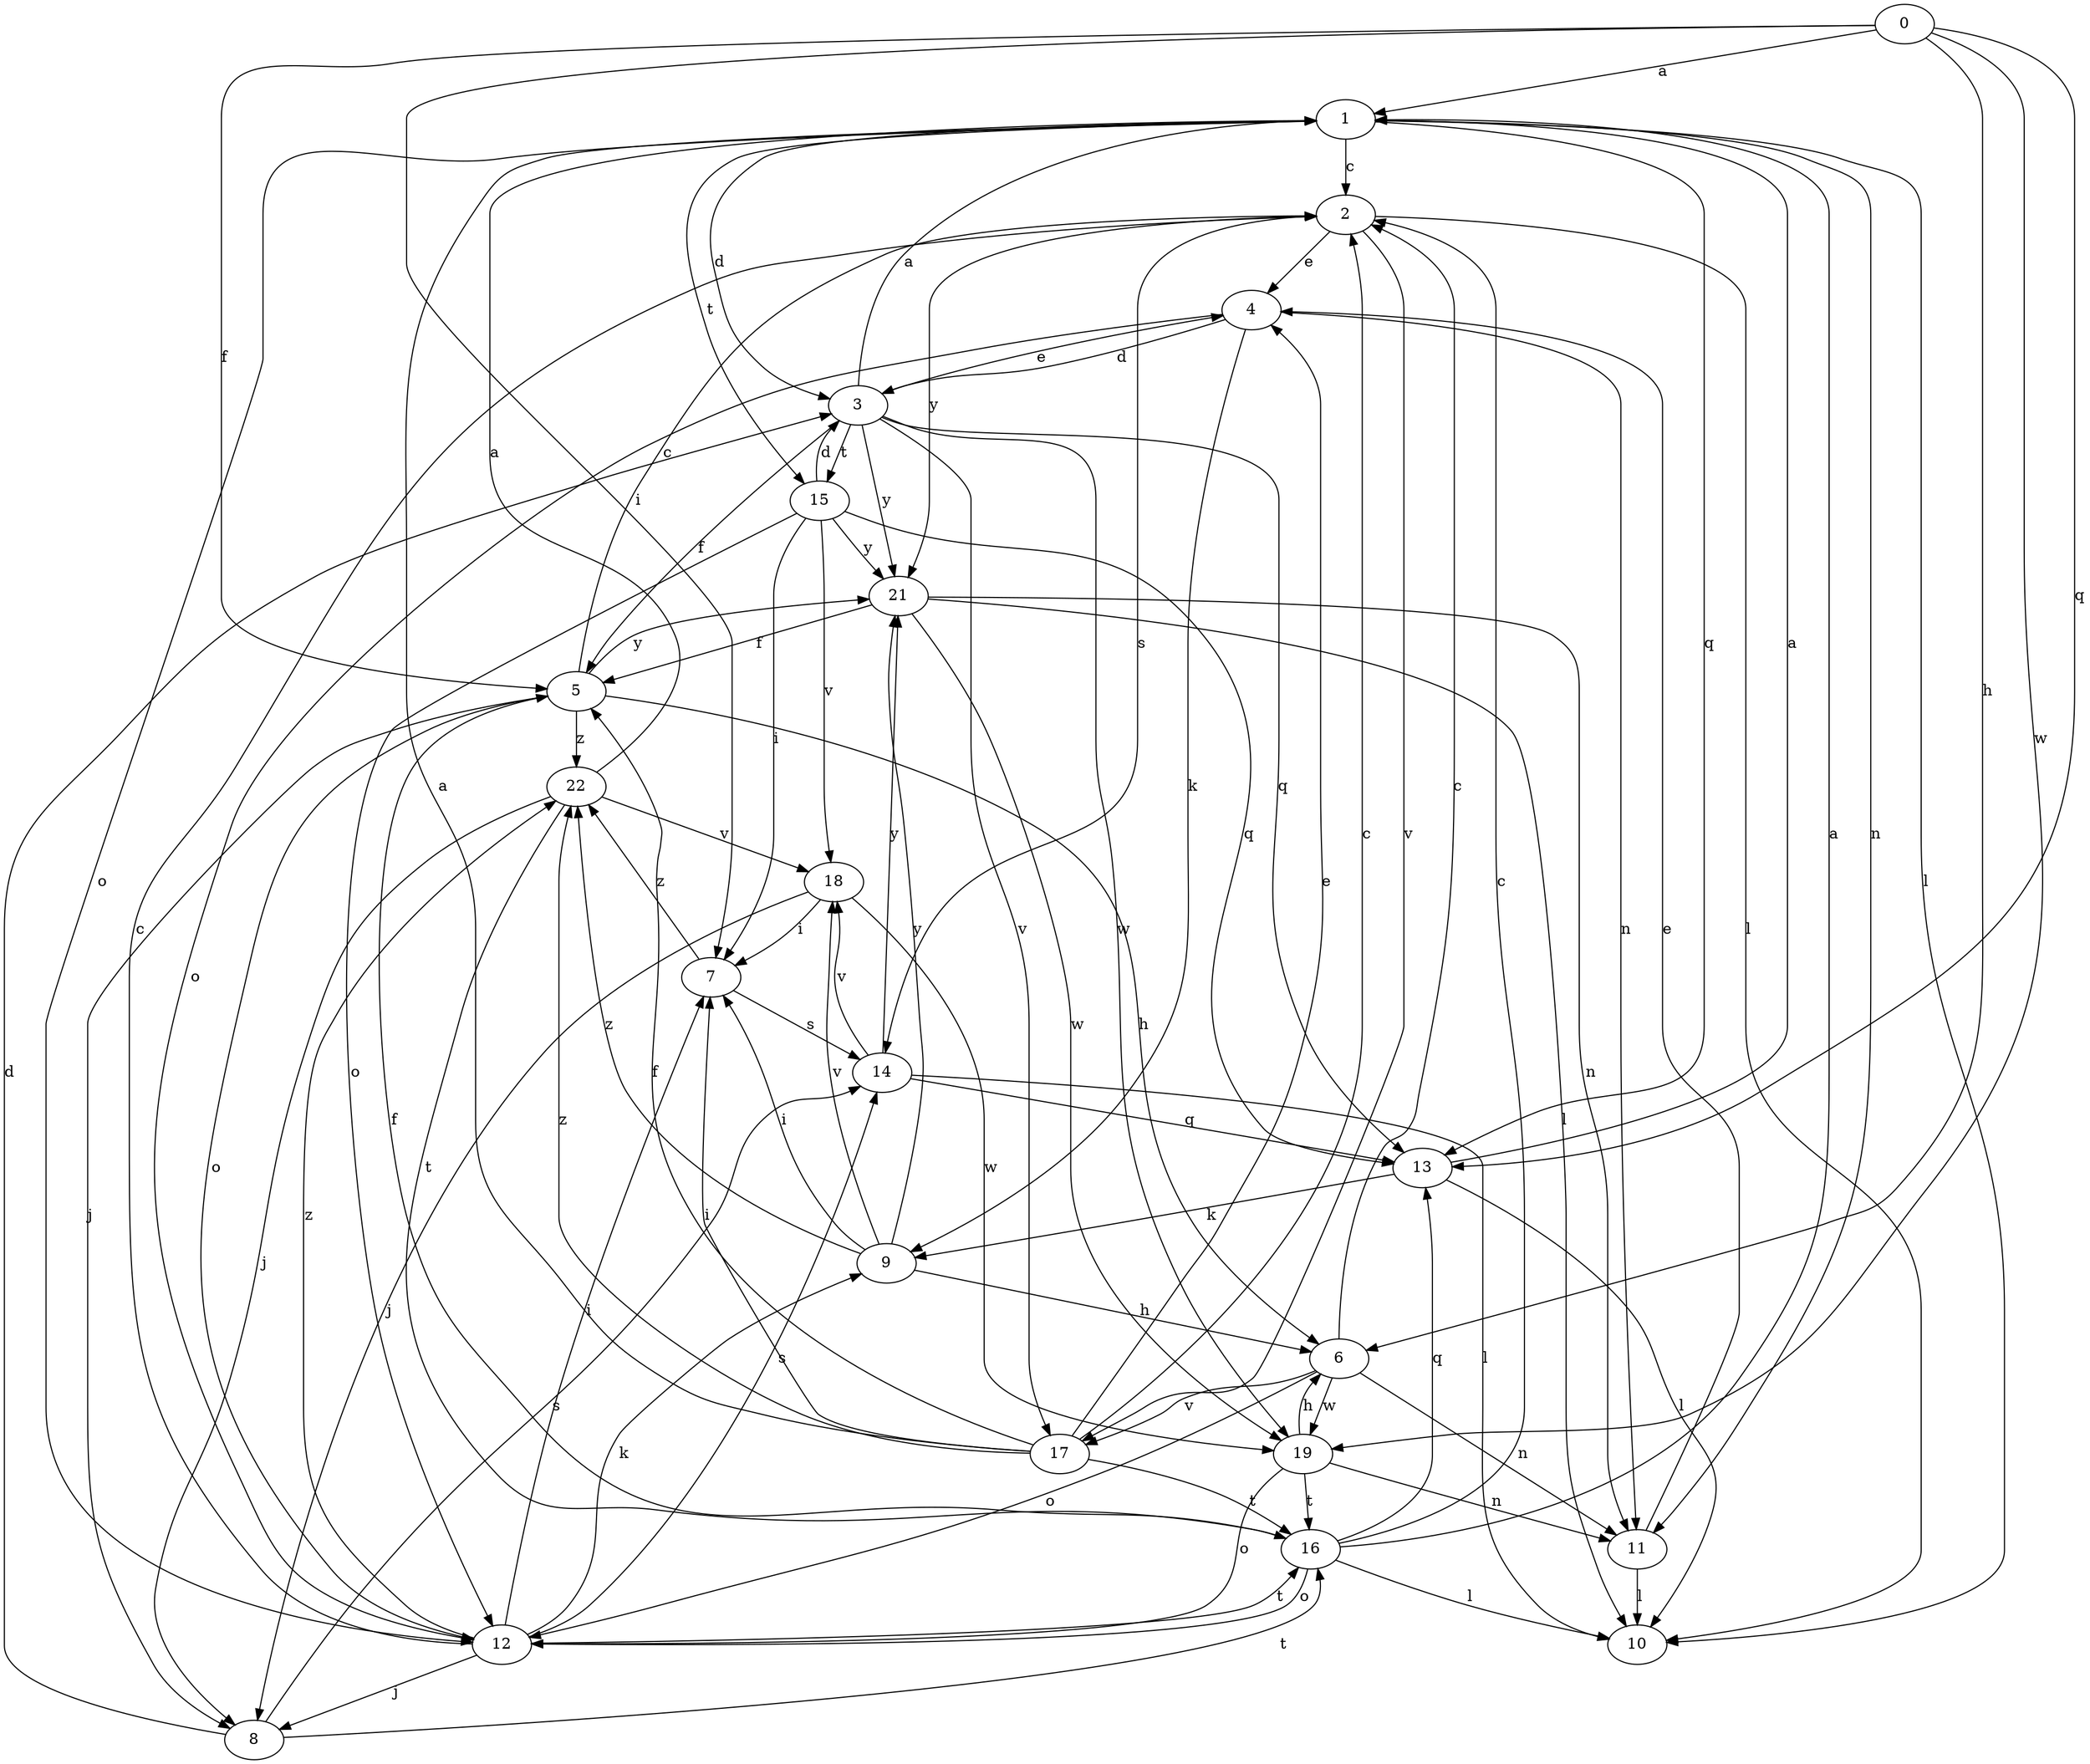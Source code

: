 strict digraph  {
0;
1;
2;
3;
4;
5;
6;
7;
8;
9;
10;
11;
12;
13;
14;
15;
16;
17;
18;
19;
21;
22;
0 -> 1  [label=a];
0 -> 5  [label=f];
0 -> 6  [label=h];
0 -> 7  [label=i];
0 -> 13  [label=q];
0 -> 19  [label=w];
1 -> 2  [label=c];
1 -> 3  [label=d];
1 -> 10  [label=l];
1 -> 11  [label=n];
1 -> 12  [label=o];
1 -> 13  [label=q];
1 -> 15  [label=t];
2 -> 4  [label=e];
2 -> 10  [label=l];
2 -> 14  [label=s];
2 -> 17  [label=v];
2 -> 21  [label=y];
3 -> 1  [label=a];
3 -> 4  [label=e];
3 -> 5  [label=f];
3 -> 13  [label=q];
3 -> 15  [label=t];
3 -> 17  [label=v];
3 -> 19  [label=w];
3 -> 21  [label=y];
4 -> 3  [label=d];
4 -> 9  [label=k];
4 -> 11  [label=n];
4 -> 12  [label=o];
5 -> 2  [label=c];
5 -> 6  [label=h];
5 -> 8  [label=j];
5 -> 12  [label=o];
5 -> 21  [label=y];
5 -> 22  [label=z];
6 -> 2  [label=c];
6 -> 11  [label=n];
6 -> 12  [label=o];
6 -> 17  [label=v];
6 -> 19  [label=w];
7 -> 14  [label=s];
7 -> 22  [label=z];
8 -> 3  [label=d];
8 -> 14  [label=s];
8 -> 16  [label=t];
9 -> 6  [label=h];
9 -> 7  [label=i];
9 -> 18  [label=v];
9 -> 21  [label=y];
9 -> 22  [label=z];
11 -> 4  [label=e];
11 -> 10  [label=l];
12 -> 2  [label=c];
12 -> 7  [label=i];
12 -> 8  [label=j];
12 -> 9  [label=k];
12 -> 14  [label=s];
12 -> 16  [label=t];
12 -> 22  [label=z];
13 -> 1  [label=a];
13 -> 9  [label=k];
13 -> 10  [label=l];
14 -> 10  [label=l];
14 -> 13  [label=q];
14 -> 18  [label=v];
14 -> 21  [label=y];
15 -> 3  [label=d];
15 -> 7  [label=i];
15 -> 12  [label=o];
15 -> 13  [label=q];
15 -> 18  [label=v];
15 -> 21  [label=y];
16 -> 1  [label=a];
16 -> 2  [label=c];
16 -> 5  [label=f];
16 -> 10  [label=l];
16 -> 12  [label=o];
16 -> 13  [label=q];
17 -> 1  [label=a];
17 -> 2  [label=c];
17 -> 4  [label=e];
17 -> 5  [label=f];
17 -> 7  [label=i];
17 -> 16  [label=t];
17 -> 22  [label=z];
18 -> 7  [label=i];
18 -> 8  [label=j];
18 -> 19  [label=w];
19 -> 6  [label=h];
19 -> 11  [label=n];
19 -> 12  [label=o];
19 -> 16  [label=t];
21 -> 5  [label=f];
21 -> 10  [label=l];
21 -> 11  [label=n];
21 -> 19  [label=w];
22 -> 1  [label=a];
22 -> 8  [label=j];
22 -> 16  [label=t];
22 -> 18  [label=v];
}
